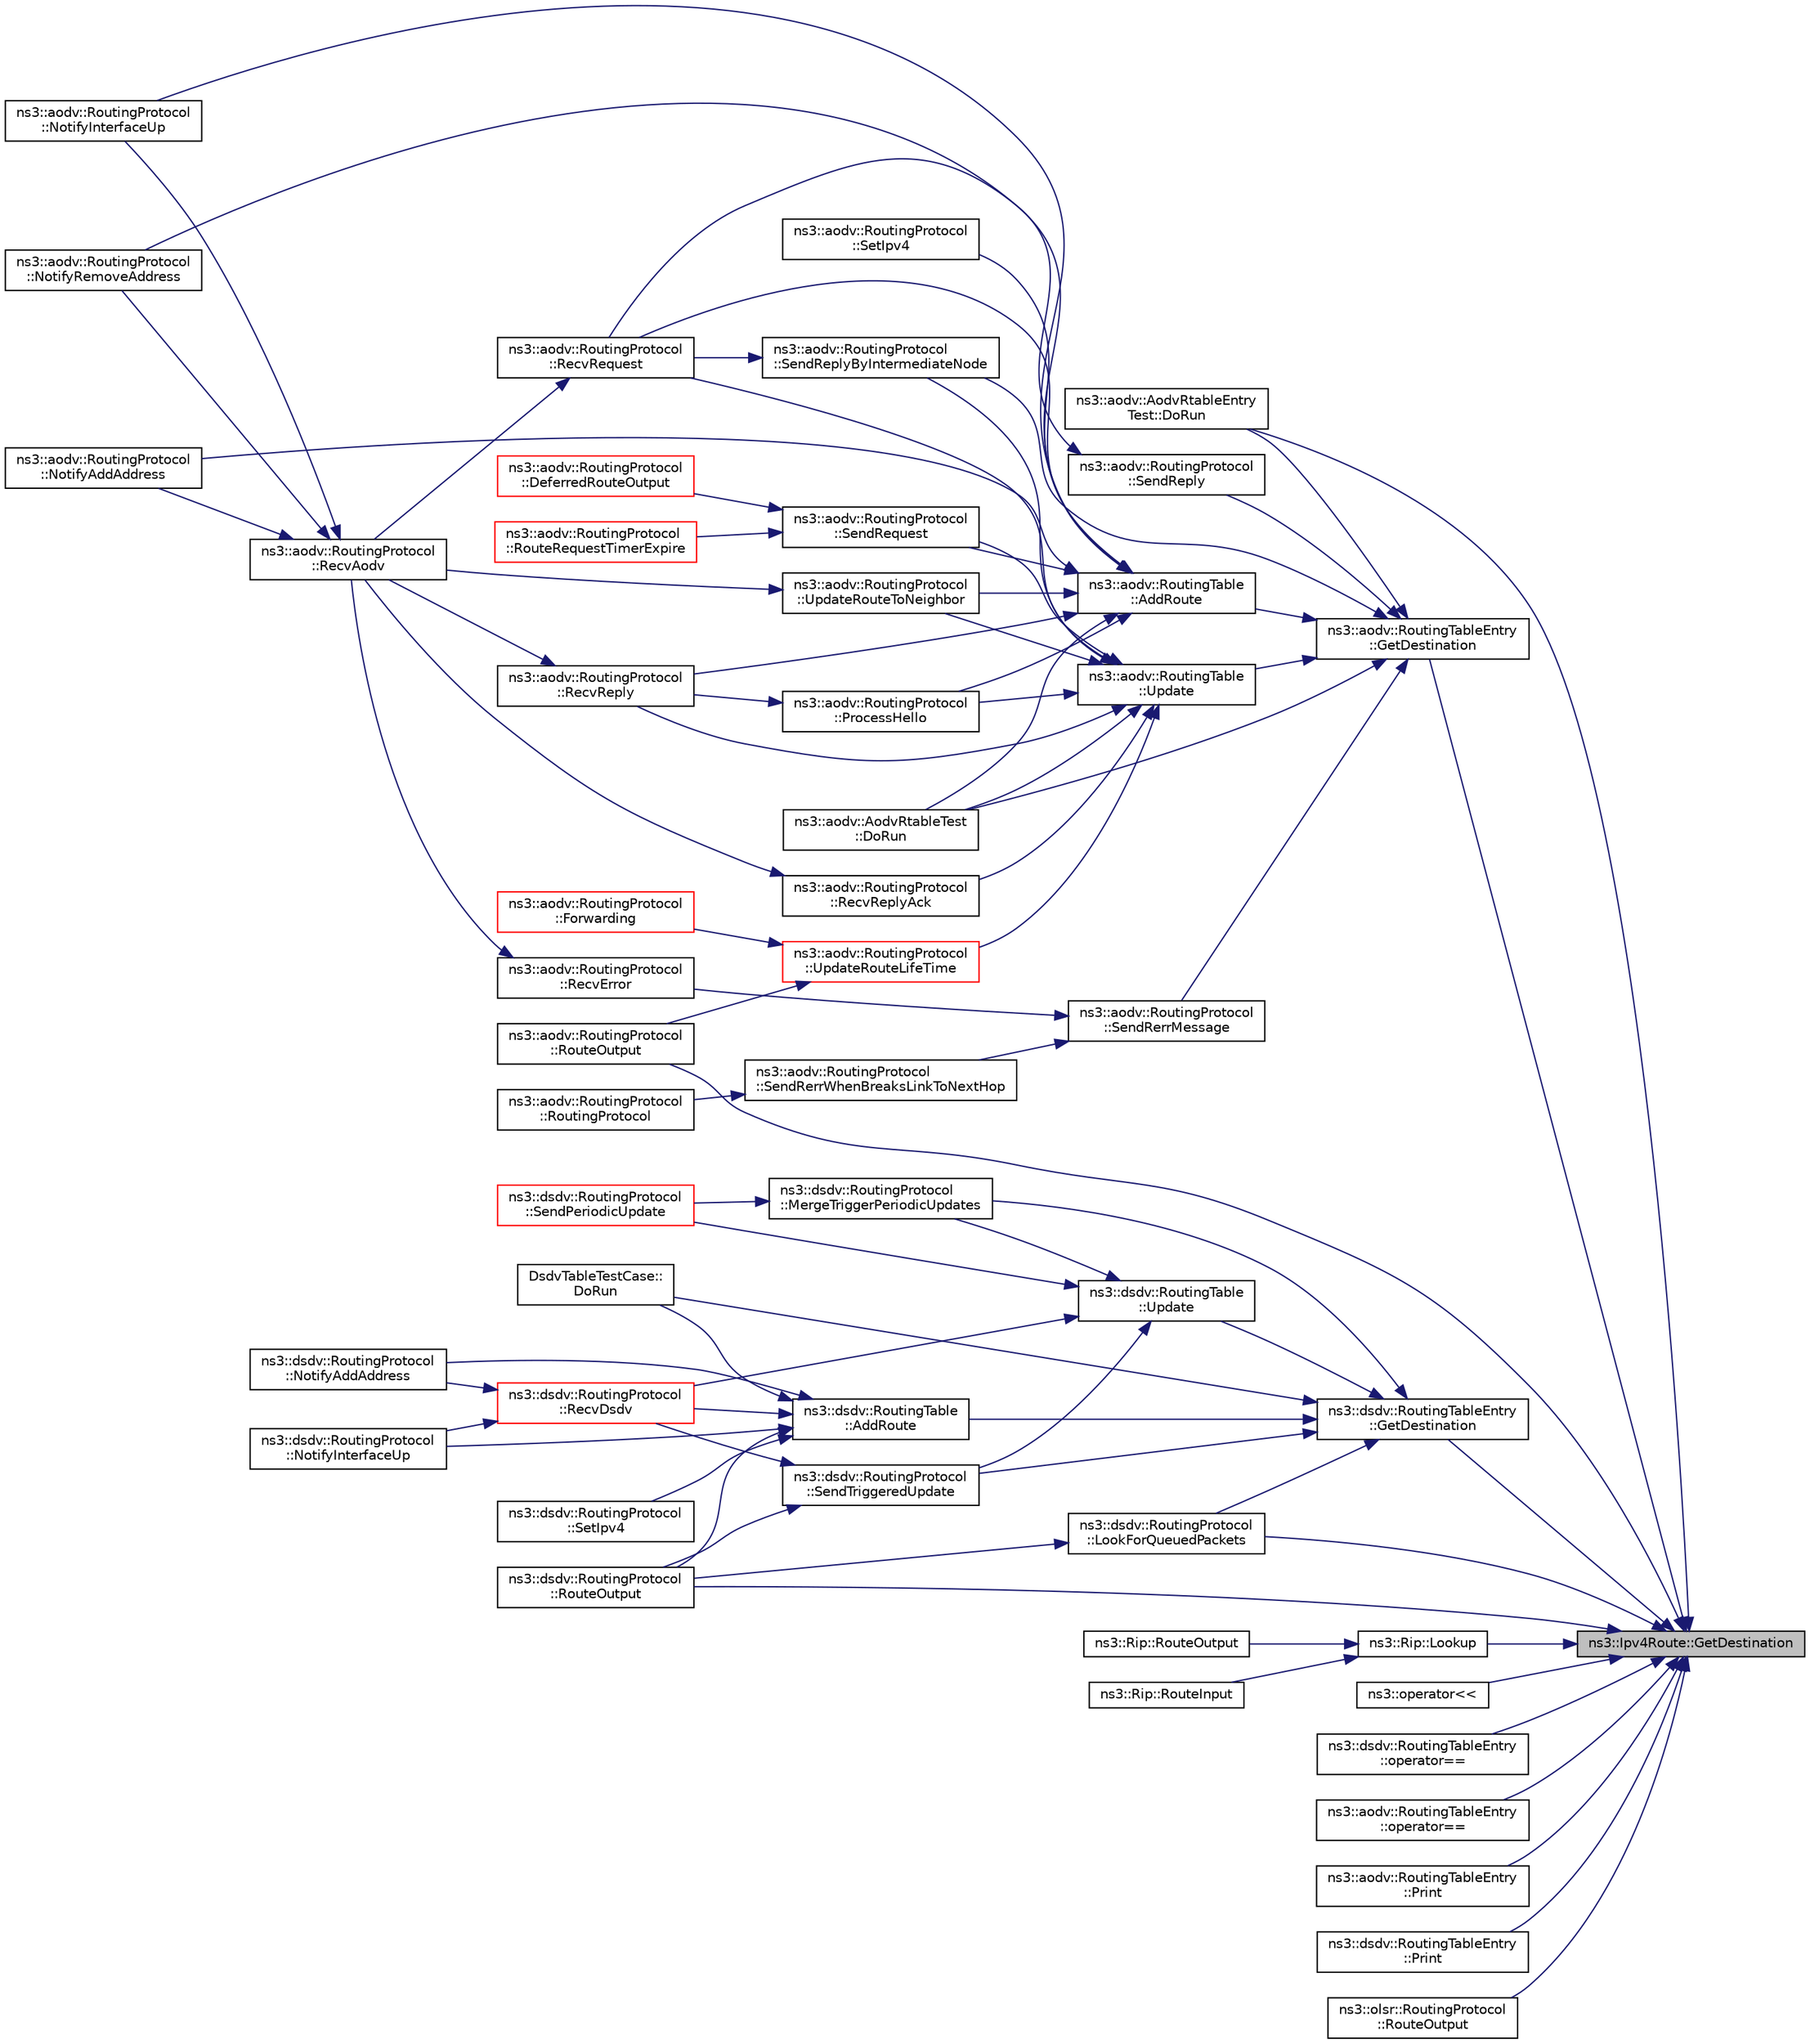 digraph "ns3::Ipv4Route::GetDestination"
{
 // LATEX_PDF_SIZE
  edge [fontname="Helvetica",fontsize="10",labelfontname="Helvetica",labelfontsize="10"];
  node [fontname="Helvetica",fontsize="10",shape=record];
  rankdir="RL";
  Node1 [label="ns3::Ipv4Route::GetDestination",height=0.2,width=0.4,color="black", fillcolor="grey75", style="filled", fontcolor="black",tooltip=" "];
  Node1 -> Node2 [dir="back",color="midnightblue",fontsize="10",style="solid",fontname="Helvetica"];
  Node2 [label="ns3::aodv::AodvRtableEntry\lTest::DoRun",height=0.2,width=0.4,color="black", fillcolor="white", style="filled",URL="$structns3_1_1aodv_1_1_aodv_rtable_entry_test.html#ad1739d41fc9618c26b8c43e9ad45a60b",tooltip="Implementation to actually run this TestCase."];
  Node1 -> Node3 [dir="back",color="midnightblue",fontsize="10",style="solid",fontname="Helvetica"];
  Node3 [label="ns3::aodv::RoutingTableEntry\l::GetDestination",height=0.2,width=0.4,color="black", fillcolor="white", style="filled",URL="$classns3_1_1aodv_1_1_routing_table_entry.html#a8a286cfccf15a3990922af7ca00b4281",tooltip="Get destination address function."];
  Node3 -> Node4 [dir="back",color="midnightblue",fontsize="10",style="solid",fontname="Helvetica"];
  Node4 [label="ns3::aodv::RoutingTable\l::AddRoute",height=0.2,width=0.4,color="black", fillcolor="white", style="filled",URL="$classns3_1_1aodv_1_1_routing_table.html#a579e562e38e67d510de1ff2c87806c76",tooltip="Add routing table entry if it doesn't yet exist in routing table."];
  Node4 -> Node5 [dir="back",color="midnightblue",fontsize="10",style="solid",fontname="Helvetica"];
  Node5 [label="ns3::aodv::AodvRtableTest\l::DoRun",height=0.2,width=0.4,color="black", fillcolor="white", style="filled",URL="$structns3_1_1aodv_1_1_aodv_rtable_test.html#a9eb10e0a4367097b064fe9875d21e329",tooltip="Implementation to actually run this TestCase."];
  Node4 -> Node6 [dir="back",color="midnightblue",fontsize="10",style="solid",fontname="Helvetica"];
  Node6 [label="ns3::aodv::RoutingProtocol\l::NotifyAddAddress",height=0.2,width=0.4,color="black", fillcolor="white", style="filled",URL="$classns3_1_1aodv_1_1_routing_protocol.html#a8d6ee1881856a557d8c051e40785e51b",tooltip=" "];
  Node4 -> Node7 [dir="back",color="midnightblue",fontsize="10",style="solid",fontname="Helvetica"];
  Node7 [label="ns3::aodv::RoutingProtocol\l::NotifyInterfaceUp",height=0.2,width=0.4,color="black", fillcolor="white", style="filled",URL="$classns3_1_1aodv_1_1_routing_protocol.html#a006b7deb41f4eb2dc1e0d69d50c5a284",tooltip=" "];
  Node4 -> Node8 [dir="back",color="midnightblue",fontsize="10",style="solid",fontname="Helvetica"];
  Node8 [label="ns3::aodv::RoutingProtocol\l::NotifyRemoveAddress",height=0.2,width=0.4,color="black", fillcolor="white", style="filled",URL="$classns3_1_1aodv_1_1_routing_protocol.html#aa3ada55a69e945cc414d87566cca0388",tooltip=" "];
  Node4 -> Node9 [dir="back",color="midnightblue",fontsize="10",style="solid",fontname="Helvetica"];
  Node9 [label="ns3::aodv::RoutingProtocol\l::ProcessHello",height=0.2,width=0.4,color="black", fillcolor="white", style="filled",URL="$classns3_1_1aodv_1_1_routing_protocol.html#a5535371d9e72ee97a24be5b67eef982f",tooltip="Process hello message."];
  Node9 -> Node10 [dir="back",color="midnightblue",fontsize="10",style="solid",fontname="Helvetica"];
  Node10 [label="ns3::aodv::RoutingProtocol\l::RecvReply",height=0.2,width=0.4,color="black", fillcolor="white", style="filled",URL="$classns3_1_1aodv_1_1_routing_protocol.html#a15459eff0cb816e8d03a73c78d9cdc9d",tooltip="Receive RREP."];
  Node10 -> Node11 [dir="back",color="midnightblue",fontsize="10",style="solid",fontname="Helvetica"];
  Node11 [label="ns3::aodv::RoutingProtocol\l::RecvAodv",height=0.2,width=0.4,color="black", fillcolor="white", style="filled",URL="$classns3_1_1aodv_1_1_routing_protocol.html#a08c44000f66533e69bde85d68d75c354",tooltip="Receive and process control packet."];
  Node11 -> Node6 [dir="back",color="midnightblue",fontsize="10",style="solid",fontname="Helvetica"];
  Node11 -> Node7 [dir="back",color="midnightblue",fontsize="10",style="solid",fontname="Helvetica"];
  Node11 -> Node8 [dir="back",color="midnightblue",fontsize="10",style="solid",fontname="Helvetica"];
  Node4 -> Node10 [dir="back",color="midnightblue",fontsize="10",style="solid",fontname="Helvetica"];
  Node4 -> Node12 [dir="back",color="midnightblue",fontsize="10",style="solid",fontname="Helvetica"];
  Node12 [label="ns3::aodv::RoutingProtocol\l::RecvRequest",height=0.2,width=0.4,color="black", fillcolor="white", style="filled",URL="$classns3_1_1aodv_1_1_routing_protocol.html#adc8555f0e1e8ba05ea80a412b412d064",tooltip="Receive RREQ."];
  Node12 -> Node11 [dir="back",color="midnightblue",fontsize="10",style="solid",fontname="Helvetica"];
  Node4 -> Node13 [dir="back",color="midnightblue",fontsize="10",style="solid",fontname="Helvetica"];
  Node13 [label="ns3::aodv::RoutingProtocol\l::SendRequest",height=0.2,width=0.4,color="black", fillcolor="white", style="filled",URL="$classns3_1_1aodv_1_1_routing_protocol.html#a483f8df4d7855b2a71e506f665ca0828",tooltip="Send RREQ."];
  Node13 -> Node14 [dir="back",color="midnightblue",fontsize="10",style="solid",fontname="Helvetica"];
  Node14 [label="ns3::aodv::RoutingProtocol\l::DeferredRouteOutput",height=0.2,width=0.4,color="red", fillcolor="white", style="filled",URL="$classns3_1_1aodv_1_1_routing_protocol.html#a3e53873fd2f4dad41aeba24b9a16ce48",tooltip="Queue packet and send route request."];
  Node13 -> Node16 [dir="back",color="midnightblue",fontsize="10",style="solid",fontname="Helvetica"];
  Node16 [label="ns3::aodv::RoutingProtocol\l::RouteRequestTimerExpire",height=0.2,width=0.4,color="red", fillcolor="white", style="filled",URL="$classns3_1_1aodv_1_1_routing_protocol.html#ae2ede2e919e00345ce1ba385c0527611",tooltip="Handle route discovery process."];
  Node4 -> Node18 [dir="back",color="midnightblue",fontsize="10",style="solid",fontname="Helvetica"];
  Node18 [label="ns3::aodv::RoutingProtocol\l::SetIpv4",height=0.2,width=0.4,color="black", fillcolor="white", style="filled",URL="$classns3_1_1aodv_1_1_routing_protocol.html#a34df0b3e287abea45d48ab7c8162e183",tooltip=" "];
  Node4 -> Node19 [dir="back",color="midnightblue",fontsize="10",style="solid",fontname="Helvetica"];
  Node19 [label="ns3::aodv::RoutingProtocol\l::UpdateRouteToNeighbor",height=0.2,width=0.4,color="black", fillcolor="white", style="filled",URL="$classns3_1_1aodv_1_1_routing_protocol.html#a0df782358a389aadd46ceffab9535cef",tooltip="Update neighbor record."];
  Node19 -> Node11 [dir="back",color="midnightblue",fontsize="10",style="solid",fontname="Helvetica"];
  Node3 -> Node2 [dir="back",color="midnightblue",fontsize="10",style="solid",fontname="Helvetica"];
  Node3 -> Node5 [dir="back",color="midnightblue",fontsize="10",style="solid",fontname="Helvetica"];
  Node3 -> Node20 [dir="back",color="midnightblue",fontsize="10",style="solid",fontname="Helvetica"];
  Node20 [label="ns3::aodv::RoutingProtocol\l::SendReply",height=0.2,width=0.4,color="black", fillcolor="white", style="filled",URL="$classns3_1_1aodv_1_1_routing_protocol.html#a39c60e597085c4abc690e6215d302a1f",tooltip="Send RREP."];
  Node20 -> Node12 [dir="back",color="midnightblue",fontsize="10",style="solid",fontname="Helvetica"];
  Node3 -> Node21 [dir="back",color="midnightblue",fontsize="10",style="solid",fontname="Helvetica"];
  Node21 [label="ns3::aodv::RoutingProtocol\l::SendReplyByIntermediateNode",height=0.2,width=0.4,color="black", fillcolor="white", style="filled",URL="$classns3_1_1aodv_1_1_routing_protocol.html#a862f551b61c45fb8de62bfbfa4c0a2ab",tooltip="Send RREP by intermediate node."];
  Node21 -> Node12 [dir="back",color="midnightblue",fontsize="10",style="solid",fontname="Helvetica"];
  Node3 -> Node22 [dir="back",color="midnightblue",fontsize="10",style="solid",fontname="Helvetica"];
  Node22 [label="ns3::aodv::RoutingProtocol\l::SendRerrMessage",height=0.2,width=0.4,color="black", fillcolor="white", style="filled",URL="$classns3_1_1aodv_1_1_routing_protocol.html#abc216040fe7b7ac100ea7bf2ce9a0bdb",tooltip="Forward RERR."];
  Node22 -> Node23 [dir="back",color="midnightblue",fontsize="10",style="solid",fontname="Helvetica"];
  Node23 [label="ns3::aodv::RoutingProtocol\l::RecvError",height=0.2,width=0.4,color="black", fillcolor="white", style="filled",URL="$classns3_1_1aodv_1_1_routing_protocol.html#ae93fba9dbcde4f1eb0f2d7a189e9ae54",tooltip="Receive RERR from node with address src."];
  Node23 -> Node11 [dir="back",color="midnightblue",fontsize="10",style="solid",fontname="Helvetica"];
  Node22 -> Node24 [dir="back",color="midnightblue",fontsize="10",style="solid",fontname="Helvetica"];
  Node24 [label="ns3::aodv::RoutingProtocol\l::SendRerrWhenBreaksLinkToNextHop",height=0.2,width=0.4,color="black", fillcolor="white", style="filled",URL="$classns3_1_1aodv_1_1_routing_protocol.html#ae2ab3a83b71210d82c458e5e680c1351",tooltip="Initiate RERR."];
  Node24 -> Node25 [dir="back",color="midnightblue",fontsize="10",style="solid",fontname="Helvetica"];
  Node25 [label="ns3::aodv::RoutingProtocol\l::RoutingProtocol",height=0.2,width=0.4,color="black", fillcolor="white", style="filled",URL="$classns3_1_1aodv_1_1_routing_protocol.html#ad27c1423db534d49ebbd616b189567ae",tooltip="constructor"];
  Node3 -> Node26 [dir="back",color="midnightblue",fontsize="10",style="solid",fontname="Helvetica"];
  Node26 [label="ns3::aodv::RoutingTable\l::Update",height=0.2,width=0.4,color="black", fillcolor="white", style="filled",URL="$classns3_1_1aodv_1_1_routing_table.html#a39fb5335110164f4c1b97682a3812dc1",tooltip="Update routing table."];
  Node26 -> Node5 [dir="back",color="midnightblue",fontsize="10",style="solid",fontname="Helvetica"];
  Node26 -> Node9 [dir="back",color="midnightblue",fontsize="10",style="solid",fontname="Helvetica"];
  Node26 -> Node10 [dir="back",color="midnightblue",fontsize="10",style="solid",fontname="Helvetica"];
  Node26 -> Node27 [dir="back",color="midnightblue",fontsize="10",style="solid",fontname="Helvetica"];
  Node27 [label="ns3::aodv::RoutingProtocol\l::RecvReplyAck",height=0.2,width=0.4,color="black", fillcolor="white", style="filled",URL="$classns3_1_1aodv_1_1_routing_protocol.html#a25f07838b23ab376930c4338fa9fbe50",tooltip="Receive RREP_ACK."];
  Node27 -> Node11 [dir="back",color="midnightblue",fontsize="10",style="solid",fontname="Helvetica"];
  Node26 -> Node12 [dir="back",color="midnightblue",fontsize="10",style="solid",fontname="Helvetica"];
  Node26 -> Node21 [dir="back",color="midnightblue",fontsize="10",style="solid",fontname="Helvetica"];
  Node26 -> Node13 [dir="back",color="midnightblue",fontsize="10",style="solid",fontname="Helvetica"];
  Node26 -> Node28 [dir="back",color="midnightblue",fontsize="10",style="solid",fontname="Helvetica"];
  Node28 [label="ns3::aodv::RoutingProtocol\l::UpdateRouteLifeTime",height=0.2,width=0.4,color="red", fillcolor="white", style="filled",URL="$classns3_1_1aodv_1_1_routing_protocol.html#a204c68e4ce5aa8dc799f9fd039f8cbc7",tooltip="Set lifetime field in routing table entry to the maximum of existing lifetime and lt,..."];
  Node28 -> Node29 [dir="back",color="midnightblue",fontsize="10",style="solid",fontname="Helvetica"];
  Node29 [label="ns3::aodv::RoutingProtocol\l::Forwarding",height=0.2,width=0.4,color="red", fillcolor="white", style="filled",URL="$classns3_1_1aodv_1_1_routing_protocol.html#ac2a8a2aa27dacd9fec657bcb3495bed3",tooltip="If route exists and is valid, forward packet."];
  Node28 -> Node30 [dir="back",color="midnightblue",fontsize="10",style="solid",fontname="Helvetica"];
  Node30 [label="ns3::aodv::RoutingProtocol\l::RouteOutput",height=0.2,width=0.4,color="black", fillcolor="white", style="filled",URL="$classns3_1_1aodv_1_1_routing_protocol.html#a71210f21868d71657400f6e616153c83",tooltip="Query routing cache for an existing route, for an outbound packet."];
  Node26 -> Node19 [dir="back",color="midnightblue",fontsize="10",style="solid",fontname="Helvetica"];
  Node1 -> Node31 [dir="back",color="midnightblue",fontsize="10",style="solid",fontname="Helvetica"];
  Node31 [label="ns3::dsdv::RoutingTableEntry\l::GetDestination",height=0.2,width=0.4,color="black", fillcolor="white", style="filled",URL="$classns3_1_1dsdv_1_1_routing_table_entry.html#a4a8caaee4d73a822c1a1b9d55288cb2e",tooltip="Get destination IP address."];
  Node31 -> Node32 [dir="back",color="midnightblue",fontsize="10",style="solid",fontname="Helvetica"];
  Node32 [label="ns3::dsdv::RoutingTable\l::AddRoute",height=0.2,width=0.4,color="black", fillcolor="white", style="filled",URL="$classns3_1_1dsdv_1_1_routing_table.html#a4eed9bac83e90f1db01e414892e10b9b",tooltip="Add routing table entry if it doesn't yet exist in routing table."];
  Node32 -> Node33 [dir="back",color="midnightblue",fontsize="10",style="solid",fontname="Helvetica"];
  Node33 [label="DsdvTableTestCase::\lDoRun",height=0.2,width=0.4,color="black", fillcolor="white", style="filled",URL="$class_dsdv_table_test_case.html#ad173510de3d8e21d4b4eb86e9ce32e43",tooltip="Implementation to actually run this TestCase."];
  Node32 -> Node34 [dir="back",color="midnightblue",fontsize="10",style="solid",fontname="Helvetica"];
  Node34 [label="ns3::dsdv::RoutingProtocol\l::NotifyAddAddress",height=0.2,width=0.4,color="black", fillcolor="white", style="filled",URL="$classns3_1_1dsdv_1_1_routing_protocol.html#aaf6b464336448d3cf4e6370b00943253",tooltip=" "];
  Node32 -> Node35 [dir="back",color="midnightblue",fontsize="10",style="solid",fontname="Helvetica"];
  Node35 [label="ns3::dsdv::RoutingProtocol\l::NotifyInterfaceUp",height=0.2,width=0.4,color="black", fillcolor="white", style="filled",URL="$classns3_1_1dsdv_1_1_routing_protocol.html#a9a3edd95b3a0714d5aff5293e96883d2",tooltip=" "];
  Node32 -> Node36 [dir="back",color="midnightblue",fontsize="10",style="solid",fontname="Helvetica"];
  Node36 [label="ns3::dsdv::RoutingProtocol\l::RecvDsdv",height=0.2,width=0.4,color="red", fillcolor="white", style="filled",URL="$classns3_1_1dsdv_1_1_routing_protocol.html#ad27475d64bfd478b57d73f3cc08d4c99",tooltip="Receive and process dsdv control packet."];
  Node36 -> Node34 [dir="back",color="midnightblue",fontsize="10",style="solid",fontname="Helvetica"];
  Node36 -> Node35 [dir="back",color="midnightblue",fontsize="10",style="solid",fontname="Helvetica"];
  Node32 -> Node38 [dir="back",color="midnightblue",fontsize="10",style="solid",fontname="Helvetica"];
  Node38 [label="ns3::dsdv::RoutingProtocol\l::RouteOutput",height=0.2,width=0.4,color="black", fillcolor="white", style="filled",URL="$classns3_1_1dsdv_1_1_routing_protocol.html#af025a37dfb12829be3a1f484c5c926c0",tooltip="Query routing cache for an existing route, for an outbound packet."];
  Node32 -> Node39 [dir="back",color="midnightblue",fontsize="10",style="solid",fontname="Helvetica"];
  Node39 [label="ns3::dsdv::RoutingProtocol\l::SetIpv4",height=0.2,width=0.4,color="black", fillcolor="white", style="filled",URL="$classns3_1_1dsdv_1_1_routing_protocol.html#aab88c62fbd0567cf31d185cb58b23a44",tooltip=" "];
  Node31 -> Node33 [dir="back",color="midnightblue",fontsize="10",style="solid",fontname="Helvetica"];
  Node31 -> Node40 [dir="back",color="midnightblue",fontsize="10",style="solid",fontname="Helvetica"];
  Node40 [label="ns3::dsdv::RoutingProtocol\l::LookForQueuedPackets",height=0.2,width=0.4,color="black", fillcolor="white", style="filled",URL="$classns3_1_1dsdv_1_1_routing_protocol.html#a775bb168f6e8c4feb854aba73326681e",tooltip="Look for any queued packets to send them out."];
  Node40 -> Node38 [dir="back",color="midnightblue",fontsize="10",style="solid",fontname="Helvetica"];
  Node31 -> Node41 [dir="back",color="midnightblue",fontsize="10",style="solid",fontname="Helvetica"];
  Node41 [label="ns3::dsdv::RoutingProtocol\l::MergeTriggerPeriodicUpdates",height=0.2,width=0.4,color="black", fillcolor="white", style="filled",URL="$classns3_1_1dsdv_1_1_routing_protocol.html#afcf1903d16fb9d303805fbe07986bb06",tooltip="Merge periodic updates."];
  Node41 -> Node42 [dir="back",color="midnightblue",fontsize="10",style="solid",fontname="Helvetica"];
  Node42 [label="ns3::dsdv::RoutingProtocol\l::SendPeriodicUpdate",height=0.2,width=0.4,color="red", fillcolor="white", style="filled",URL="$classns3_1_1dsdv_1_1_routing_protocol.html#a370e3ca262a505ec0fd30456f82b2aed",tooltip="Broadcasts the entire routing table for every PeriodicUpdateInterval."];
  Node31 -> Node44 [dir="back",color="midnightblue",fontsize="10",style="solid",fontname="Helvetica"];
  Node44 [label="ns3::dsdv::RoutingProtocol\l::SendTriggeredUpdate",height=0.2,width=0.4,color="black", fillcolor="white", style="filled",URL="$classns3_1_1dsdv_1_1_routing_protocol.html#adc414310ddaa5e69520a176c0dac59cc",tooltip="Sends trigger update from a node."];
  Node44 -> Node36 [dir="back",color="midnightblue",fontsize="10",style="solid",fontname="Helvetica"];
  Node44 -> Node38 [dir="back",color="midnightblue",fontsize="10",style="solid",fontname="Helvetica"];
  Node31 -> Node45 [dir="back",color="midnightblue",fontsize="10",style="solid",fontname="Helvetica"];
  Node45 [label="ns3::dsdv::RoutingTable\l::Update",height=0.2,width=0.4,color="black", fillcolor="white", style="filled",URL="$classns3_1_1dsdv_1_1_routing_table.html#a651762730975f809c720313b1332cb99",tooltip="Updating the routing Table with routing table entry rt."];
  Node45 -> Node41 [dir="back",color="midnightblue",fontsize="10",style="solid",fontname="Helvetica"];
  Node45 -> Node36 [dir="back",color="midnightblue",fontsize="10",style="solid",fontname="Helvetica"];
  Node45 -> Node42 [dir="back",color="midnightblue",fontsize="10",style="solid",fontname="Helvetica"];
  Node45 -> Node44 [dir="back",color="midnightblue",fontsize="10",style="solid",fontname="Helvetica"];
  Node1 -> Node40 [dir="back",color="midnightblue",fontsize="10",style="solid",fontname="Helvetica"];
  Node1 -> Node46 [dir="back",color="midnightblue",fontsize="10",style="solid",fontname="Helvetica"];
  Node46 [label="ns3::Rip::Lookup",height=0.2,width=0.4,color="black", fillcolor="white", style="filled",URL="$classns3_1_1_rip.html#a50d486fb2eee757bb9f9d528d3828dab",tooltip="Lookup in the forwarding table for destination."];
  Node46 -> Node47 [dir="back",color="midnightblue",fontsize="10",style="solid",fontname="Helvetica"];
  Node47 [label="ns3::Rip::RouteInput",height=0.2,width=0.4,color="black", fillcolor="white", style="filled",URL="$classns3_1_1_rip.html#a4575903d3368ff77e2cc0e97c75fc8f9",tooltip="Route an input packet (to be forwarded or locally delivered)"];
  Node46 -> Node48 [dir="back",color="midnightblue",fontsize="10",style="solid",fontname="Helvetica"];
  Node48 [label="ns3::Rip::RouteOutput",height=0.2,width=0.4,color="black", fillcolor="white", style="filled",URL="$classns3_1_1_rip.html#a56d1be040d276f54ea04d5adf7c9fce6",tooltip="Query routing cache for an existing route, for an outbound packet."];
  Node1 -> Node49 [dir="back",color="midnightblue",fontsize="10",style="solid",fontname="Helvetica"];
  Node49 [label="ns3::operator\<\<",height=0.2,width=0.4,color="black", fillcolor="white", style="filled",URL="$namespacens3.html#ac25dc8b8056d141e701da3da0d8b7fe0",tooltip="Stream insertion operator."];
  Node1 -> Node50 [dir="back",color="midnightblue",fontsize="10",style="solid",fontname="Helvetica"];
  Node50 [label="ns3::dsdv::RoutingTableEntry\l::operator==",height=0.2,width=0.4,color="black", fillcolor="white", style="filled",URL="$classns3_1_1dsdv_1_1_routing_table_entry.html#a05ed1239329df5059c95d768e7ab6459",tooltip="Compare destination address."];
  Node1 -> Node51 [dir="back",color="midnightblue",fontsize="10",style="solid",fontname="Helvetica"];
  Node51 [label="ns3::aodv::RoutingTableEntry\l::operator==",height=0.2,width=0.4,color="black", fillcolor="white", style="filled",URL="$classns3_1_1aodv_1_1_routing_table_entry.html#a4f5a8bfad0c56b4d861f6c59febde3bd",tooltip="Compare destination address."];
  Node1 -> Node52 [dir="back",color="midnightblue",fontsize="10",style="solid",fontname="Helvetica"];
  Node52 [label="ns3::aodv::RoutingTableEntry\l::Print",height=0.2,width=0.4,color="black", fillcolor="white", style="filled",URL="$classns3_1_1aodv_1_1_routing_table_entry.html#a51416d73685a5b39ae4a8f0e5d9acb28",tooltip="Print packet to trace file."];
  Node1 -> Node53 [dir="back",color="midnightblue",fontsize="10",style="solid",fontname="Helvetica"];
  Node53 [label="ns3::dsdv::RoutingTableEntry\l::Print",height=0.2,width=0.4,color="black", fillcolor="white", style="filled",URL="$classns3_1_1dsdv_1_1_routing_table_entry.html#a22cae282ac3ac98b7bf6c9ffab8a5cb2",tooltip="Print routing table entry."];
  Node1 -> Node30 [dir="back",color="midnightblue",fontsize="10",style="solid",fontname="Helvetica"];
  Node1 -> Node38 [dir="back",color="midnightblue",fontsize="10",style="solid",fontname="Helvetica"];
  Node1 -> Node54 [dir="back",color="midnightblue",fontsize="10",style="solid",fontname="Helvetica"];
  Node54 [label="ns3::olsr::RoutingProtocol\l::RouteOutput",height=0.2,width=0.4,color="black", fillcolor="white", style="filled",URL="$classns3_1_1olsr_1_1_routing_protocol.html#a4b0f79333d7f1f1a68ff057e8f00512d",tooltip="Query routing cache for an existing route, for an outbound packet."];
}
